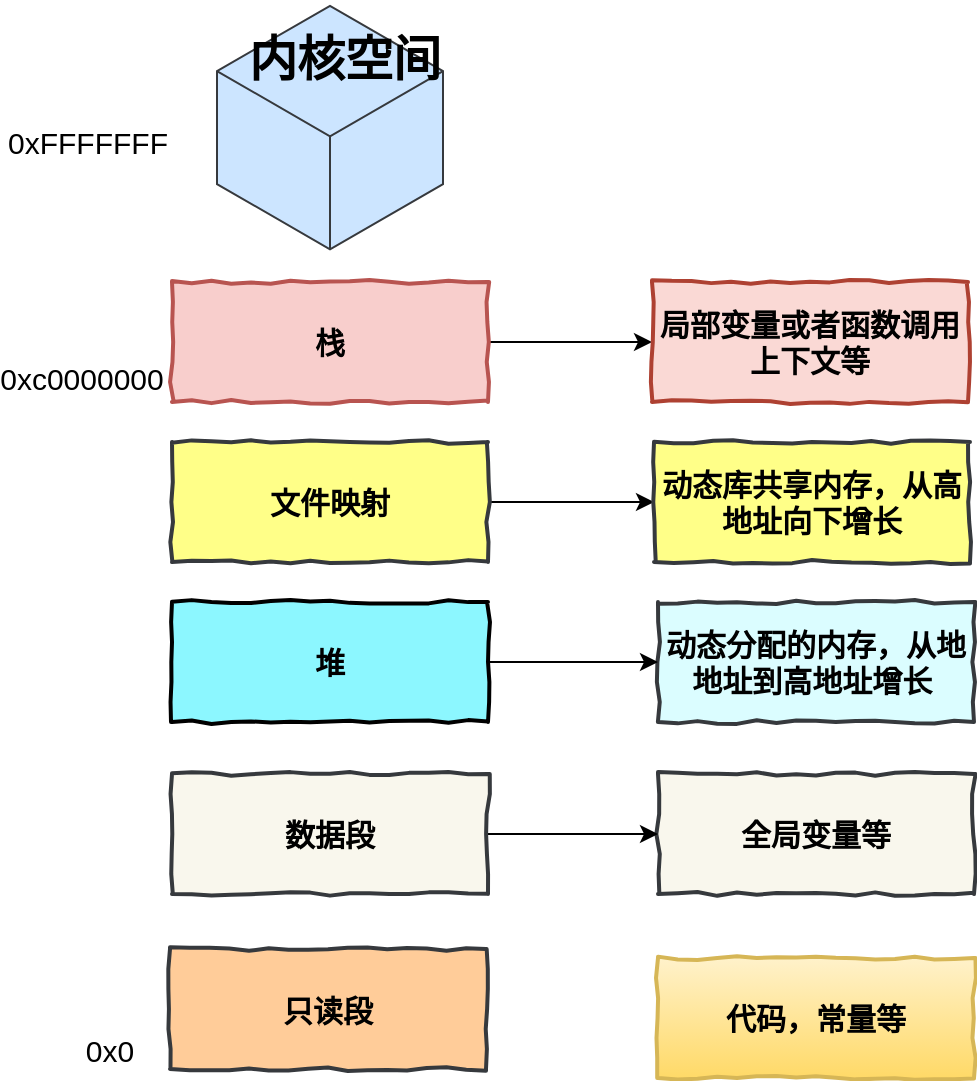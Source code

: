<mxfile version="12.8.6" type="device"><diagram id="mCotCK2zrZJ_9-S3GhF0" name="第 1 页"><mxGraphModel dx="793" dy="441" grid="0" gridSize="10" guides="1" tooltips="1" connect="1" arrows="1" fold="1" page="1" pageScale="1" pageWidth="827" pageHeight="1169" math="0" shadow="0"><root><mxCell id="0"/><mxCell id="1" parent="0"/><mxCell id="AVqRl1i14_T3UcfxIdxv-1" value="" style="html=1;whiteSpace=wrap;aspect=fixed;shape=isoCube;backgroundOutline=1;fillColor=#cce5ff;strokeColor=#36393d;" vertex="1" parent="1"><mxGeometry x="335.5" y="51" width="113" height="125.55" as="geometry"/></mxCell><mxCell id="AVqRl1i14_T3UcfxIdxv-20" value="" style="edgeStyle=orthogonalEdgeStyle;rounded=0;orthogonalLoop=1;jettySize=auto;html=1;" edge="1" parent="1" source="AVqRl1i14_T3UcfxIdxv-5" target="AVqRl1i14_T3UcfxIdxv-9"><mxGeometry relative="1" as="geometry"/></mxCell><mxCell id="AVqRl1i14_T3UcfxIdxv-5" value="&lt;font style=&quot;font-size: 15px&quot;&gt;栈&lt;/font&gt;" style="html=1;whiteSpace=wrap;comic=1;strokeWidth=2;fontFamily=Comic Sans MS;fontStyle=1;fillColor=#f8cecc;strokeColor=#b85450;" vertex="1" parent="1"><mxGeometry x="313" y="191" width="158" height="60" as="geometry"/></mxCell><mxCell id="AVqRl1i14_T3UcfxIdxv-9" value="&lt;span style=&quot;white-space: normal&quot;&gt;&lt;font style=&quot;font-size: 15px&quot;&gt;局部变量或者函数调用上下文等&lt;/font&gt;&lt;/span&gt;" style="html=1;whiteSpace=wrap;comic=1;strokeWidth=2;fontFamily=Comic Sans MS;fontStyle=1;fillColor=#fad9d5;strokeColor=#ae4132;" vertex="1" parent="1"><mxGeometry x="553" y="191" width="158" height="60" as="geometry"/></mxCell><mxCell id="AVqRl1i14_T3UcfxIdxv-21" value="" style="edgeStyle=orthogonalEdgeStyle;rounded=0;orthogonalLoop=1;jettySize=auto;html=1;" edge="1" parent="1" source="AVqRl1i14_T3UcfxIdxv-6" target="AVqRl1i14_T3UcfxIdxv-19"><mxGeometry relative="1" as="geometry"/></mxCell><mxCell id="AVqRl1i14_T3UcfxIdxv-6" value="&lt;font style=&quot;font-size: 15px&quot;&gt;文件映射&lt;/font&gt;" style="html=1;whiteSpace=wrap;comic=1;strokeWidth=2;fontFamily=Comic Sans MS;fontStyle=1;fillColor=#ffff88;strokeColor=#36393d;" vertex="1" parent="1"><mxGeometry x="313" y="271" width="158" height="60" as="geometry"/></mxCell><mxCell id="AVqRl1i14_T3UcfxIdxv-11" value="&lt;font style=&quot;font-size: 15px&quot;&gt;动态分配的内存，从地地址到高地址增长&amp;nbsp;&lt;/font&gt;" style="html=1;whiteSpace=wrap;comic=1;strokeWidth=2;fontFamily=Comic Sans MS;fontStyle=1;fillColor=#DBFDFF;strokeColor=#36393d;" vertex="1" parent="1"><mxGeometry x="556" y="351" width="158" height="60" as="geometry"/></mxCell><mxCell id="AVqRl1i14_T3UcfxIdxv-22" value="" style="edgeStyle=orthogonalEdgeStyle;rounded=0;orthogonalLoop=1;jettySize=auto;html=1;" edge="1" parent="1" source="AVqRl1i14_T3UcfxIdxv-7" target="AVqRl1i14_T3UcfxIdxv-11"><mxGeometry relative="1" as="geometry"/></mxCell><mxCell id="AVqRl1i14_T3UcfxIdxv-7" value="&lt;font style=&quot;font-size: 15px&quot;&gt;堆&lt;/font&gt;" style="html=1;whiteSpace=wrap;comic=1;strokeWidth=2;fontFamily=Comic Sans MS;fontStyle=1;fillColor=#8CF7FF;" vertex="1" parent="1"><mxGeometry x="313" y="351" width="158" height="60" as="geometry"/></mxCell><mxCell id="AVqRl1i14_T3UcfxIdxv-13" value="&lt;font style=&quot;font-size: 15px&quot;&gt;全局变量等&lt;/font&gt;" style="html=1;whiteSpace=wrap;comic=1;strokeWidth=2;fontFamily=Comic Sans MS;fontStyle=1;fillColor=#f9f7ed;strokeColor=#36393d;" vertex="1" parent="1"><mxGeometry x="556" y="437" width="158" height="60" as="geometry"/></mxCell><mxCell id="AVqRl1i14_T3UcfxIdxv-23" value="" style="edgeStyle=orthogonalEdgeStyle;rounded=0;orthogonalLoop=1;jettySize=auto;html=1;" edge="1" parent="1" source="AVqRl1i14_T3UcfxIdxv-8" target="AVqRl1i14_T3UcfxIdxv-13"><mxGeometry relative="1" as="geometry"/></mxCell><mxCell id="AVqRl1i14_T3UcfxIdxv-8" value="&lt;font style=&quot;font-size: 15px&quot;&gt;数据段&lt;/font&gt;" style="html=1;whiteSpace=wrap;comic=1;strokeWidth=2;fontFamily=Comic Sans MS;fontStyle=1;fillColor=#f9f7ed;strokeColor=#36393d;" vertex="1" parent="1"><mxGeometry x="313" y="437" width="158" height="60" as="geometry"/></mxCell><mxCell id="AVqRl1i14_T3UcfxIdxv-15" value="&lt;font style=&quot;font-size: 15px&quot;&gt;代码，常量等&lt;/font&gt;" style="html=1;whiteSpace=wrap;comic=1;strokeWidth=2;fontFamily=Comic Sans MS;fontStyle=1;gradientColor=#ffd966;fillColor=#fff2cc;strokeColor=#d6b656;" vertex="1" parent="1"><mxGeometry x="556" y="529" width="158" height="60" as="geometry"/></mxCell><mxCell id="AVqRl1i14_T3UcfxIdxv-18" value="&lt;font style=&quot;font-size: 15px&quot;&gt;只读段&lt;/font&gt;" style="html=1;whiteSpace=wrap;comic=1;strokeWidth=2;fontFamily=Comic Sans MS;fontStyle=1;fillColor=#ffcc99;strokeColor=#36393d;" vertex="1" parent="1"><mxGeometry x="312" y="524.5" width="158" height="60" as="geometry"/></mxCell><mxCell id="AVqRl1i14_T3UcfxIdxv-19" value="&lt;font style=&quot;font-size: 15px&quot;&gt;动态库共享内存，从高地址向下增长&lt;/font&gt;" style="html=1;whiteSpace=wrap;comic=1;strokeWidth=2;fontFamily=Comic Sans MS;fontStyle=1;fillColor=#ffff88;strokeColor=#36393d;" vertex="1" parent="1"><mxGeometry x="554" y="271" width="158" height="60" as="geometry"/></mxCell><mxCell id="AVqRl1i14_T3UcfxIdxv-28" value="内核空间" style="text;strokeColor=none;fillColor=none;html=1;fontSize=24;fontStyle=1;verticalAlign=middle;align=center;" vertex="1" parent="1"><mxGeometry x="348.5" y="60" width="100" height="40" as="geometry"/></mxCell><mxCell id="AVqRl1i14_T3UcfxIdxv-29" value="&lt;font style=&quot;font-size: 15px&quot;&gt;0x0&lt;/font&gt;" style="text;html=1;strokeColor=none;fillColor=none;align=center;verticalAlign=middle;whiteSpace=wrap;rounded=0;" vertex="1" parent="1"><mxGeometry x="262" y="565" width="40" height="20" as="geometry"/></mxCell><mxCell id="AVqRl1i14_T3UcfxIdxv-30" value="&lt;font style=&quot;font-size: 15px&quot;&gt;0xc0000000&lt;/font&gt;" style="text;html=1;strokeColor=none;fillColor=none;align=center;verticalAlign=middle;whiteSpace=wrap;rounded=0;" vertex="1" parent="1"><mxGeometry x="248" y="229" width="40" height="20" as="geometry"/></mxCell><mxCell id="AVqRl1i14_T3UcfxIdxv-31" value="&lt;font style=&quot;font-size: 15px&quot;&gt;0xFFFFFFF&lt;/font&gt;" style="text;html=1;strokeColor=none;fillColor=none;align=center;verticalAlign=middle;whiteSpace=wrap;rounded=0;" vertex="1" parent="1"><mxGeometry x="251" y="111" width="40" height="20" as="geometry"/></mxCell></root></mxGraphModel></diagram></mxfile>